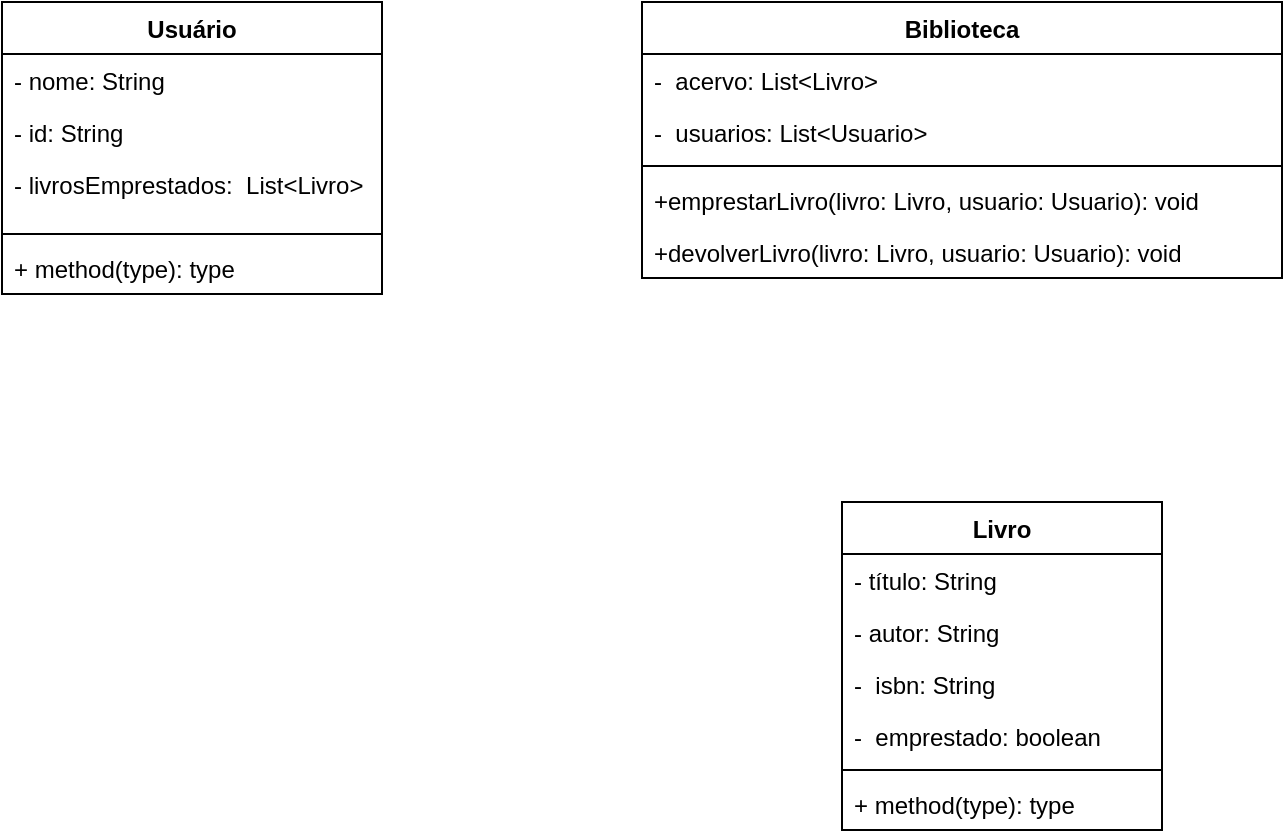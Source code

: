 <mxfile version="24.8.4">
  <diagram name="Página-1" id="n8Flo0ikg66bdeNkV_LK">
    <mxGraphModel dx="1120" dy="468" grid="1" gridSize="10" guides="1" tooltips="1" connect="1" arrows="1" fold="1" page="1" pageScale="1" pageWidth="827" pageHeight="1169" math="0" shadow="0">
      <root>
        <mxCell id="0" />
        <mxCell id="1" parent="0" />
        <mxCell id="sDfjMZh91iT9VGCm_p-g-1" value="&lt;font style=&quot;vertical-align: inherit;&quot;&gt;&lt;font style=&quot;vertical-align: inherit;&quot;&gt;&lt;font style=&quot;vertical-align: inherit;&quot;&gt;&lt;font style=&quot;vertical-align: inherit;&quot;&gt;Usuário&lt;/font&gt;&lt;/font&gt;&lt;/font&gt;&lt;/font&gt;" style="swimlane;fontStyle=1;align=center;verticalAlign=top;childLayout=stackLayout;horizontal=1;startSize=26;horizontalStack=0;resizeParent=1;resizeParentMax=0;resizeLast=0;collapsible=1;marginBottom=0;whiteSpace=wrap;html=1;" vertex="1" parent="1">
          <mxGeometry x="160" y="80" width="190" height="146" as="geometry" />
        </mxCell>
        <mxCell id="sDfjMZh91iT9VGCm_p-g-2" value="&lt;font style=&quot;vertical-align: inherit;&quot;&gt;&lt;font style=&quot;vertical-align: inherit;&quot;&gt;&lt;font style=&quot;vertical-align: inherit;&quot;&gt;&lt;font style=&quot;vertical-align: inherit;&quot;&gt;- nome: String&lt;/font&gt;&lt;/font&gt;&lt;/font&gt;&lt;/font&gt;" style="text;strokeColor=none;fillColor=none;align=left;verticalAlign=top;spacingLeft=4;spacingRight=4;overflow=hidden;rotatable=0;points=[[0,0.5],[1,0.5]];portConstraint=eastwest;whiteSpace=wrap;html=1;" vertex="1" parent="sDfjMZh91iT9VGCm_p-g-1">
          <mxGeometry y="26" width="190" height="26" as="geometry" />
        </mxCell>
        <mxCell id="sDfjMZh91iT9VGCm_p-g-4" value="&lt;font style=&quot;vertical-align: inherit;&quot;&gt;&lt;font style=&quot;vertical-align: inherit;&quot;&gt;&lt;font style=&quot;vertical-align: inherit;&quot;&gt;&lt;font style=&quot;vertical-align: inherit;&quot;&gt;&lt;font style=&quot;vertical-align: inherit;&quot;&gt;&lt;font style=&quot;vertical-align: inherit;&quot;&gt;- id: String&lt;/font&gt;&lt;/font&gt;&lt;/font&gt;&lt;/font&gt;&lt;/font&gt;&lt;/font&gt;" style="text;strokeColor=none;fillColor=none;align=left;verticalAlign=top;spacingLeft=4;spacingRight=4;overflow=hidden;rotatable=0;points=[[0,0.5],[1,0.5]];portConstraint=eastwest;whiteSpace=wrap;html=1;" vertex="1" parent="sDfjMZh91iT9VGCm_p-g-1">
          <mxGeometry y="52" width="190" height="26" as="geometry" />
        </mxCell>
        <mxCell id="sDfjMZh91iT9VGCm_p-g-5" value="&lt;font style=&quot;vertical-align: inherit;&quot;&gt;&lt;font style=&quot;vertical-align: inherit;&quot;&gt;- livrosEmprestados:&amp;nbsp; List&amp;lt;Livro&amp;gt;&lt;/font&gt;&lt;/font&gt;" style="text;strokeColor=none;fillColor=none;align=left;verticalAlign=top;spacingLeft=4;spacingRight=4;overflow=hidden;rotatable=0;points=[[0,0.5],[1,0.5]];portConstraint=eastwest;whiteSpace=wrap;html=1;" vertex="1" parent="sDfjMZh91iT9VGCm_p-g-1">
          <mxGeometry y="78" width="190" height="34" as="geometry" />
        </mxCell>
        <mxCell id="sDfjMZh91iT9VGCm_p-g-3" value="" style="line;strokeWidth=1;fillColor=none;align=left;verticalAlign=middle;spacingTop=-1;spacingLeft=3;spacingRight=3;rotatable=0;labelPosition=right;points=[];portConstraint=eastwest;strokeColor=inherit;" vertex="1" parent="sDfjMZh91iT9VGCm_p-g-1">
          <mxGeometry y="112" width="190" height="8" as="geometry" />
        </mxCell>
        <mxCell id="sDfjMZh91iT9VGCm_p-g-6" value="&lt;font style=&quot;vertical-align: inherit;&quot;&gt;&lt;font style=&quot;vertical-align: inherit;&quot;&gt;+ method(type): type&lt;/font&gt;&lt;/font&gt;" style="text;strokeColor=none;fillColor=none;align=left;verticalAlign=top;spacingLeft=4;spacingRight=4;overflow=hidden;rotatable=0;points=[[0,0.5],[1,0.5]];portConstraint=eastwest;whiteSpace=wrap;html=1;" vertex="1" parent="sDfjMZh91iT9VGCm_p-g-1">
          <mxGeometry y="120" width="190" height="26" as="geometry" />
        </mxCell>
        <mxCell id="sDfjMZh91iT9VGCm_p-g-7" value="&lt;font style=&quot;vertical-align: inherit;&quot;&gt;&lt;font style=&quot;vertical-align: inherit;&quot;&gt;Biblioteca&lt;/font&gt;&lt;/font&gt;" style="swimlane;fontStyle=1;align=center;verticalAlign=top;childLayout=stackLayout;horizontal=1;startSize=26;horizontalStack=0;resizeParent=1;resizeParentMax=0;resizeLast=0;collapsible=1;marginBottom=0;whiteSpace=wrap;html=1;" vertex="1" parent="1">
          <mxGeometry x="480" y="80" width="320" height="138" as="geometry" />
        </mxCell>
        <mxCell id="sDfjMZh91iT9VGCm_p-g-8" value="&lt;font style=&quot;vertical-align: inherit;&quot;&gt;&lt;font style=&quot;vertical-align: inherit;&quot;&gt;-&amp;nbsp; acervo: List&amp;lt;Livro&amp;gt;&lt;/font&gt;&lt;/font&gt;" style="text;strokeColor=none;fillColor=none;align=left;verticalAlign=top;spacingLeft=4;spacingRight=4;overflow=hidden;rotatable=0;points=[[0,0.5],[1,0.5]];portConstraint=eastwest;whiteSpace=wrap;html=1;" vertex="1" parent="sDfjMZh91iT9VGCm_p-g-7">
          <mxGeometry y="26" width="320" height="26" as="geometry" />
        </mxCell>
        <mxCell id="sDfjMZh91iT9VGCm_p-g-11" value="&lt;font style=&quot;vertical-align: inherit;&quot;&gt;&lt;font style=&quot;vertical-align: inherit;&quot;&gt;-&amp;nbsp; usuarios: List&amp;lt;Usuario&amp;gt;&lt;/font&gt;&lt;/font&gt;" style="text;strokeColor=none;fillColor=none;align=left;verticalAlign=top;spacingLeft=4;spacingRight=4;overflow=hidden;rotatable=0;points=[[0,0.5],[1,0.5]];portConstraint=eastwest;whiteSpace=wrap;html=1;" vertex="1" parent="sDfjMZh91iT9VGCm_p-g-7">
          <mxGeometry y="52" width="320" height="26" as="geometry" />
        </mxCell>
        <mxCell id="sDfjMZh91iT9VGCm_p-g-9" value="" style="line;strokeWidth=1;fillColor=none;align=left;verticalAlign=middle;spacingTop=-1;spacingLeft=3;spacingRight=3;rotatable=0;labelPosition=right;points=[];portConstraint=eastwest;strokeColor=inherit;" vertex="1" parent="sDfjMZh91iT9VGCm_p-g-7">
          <mxGeometry y="78" width="320" height="8" as="geometry" />
        </mxCell>
        <mxCell id="sDfjMZh91iT9VGCm_p-g-10" value="&lt;font style=&quot;vertical-align: inherit;&quot;&gt;&lt;font style=&quot;vertical-align: inherit;&quot;&gt;+emprestarLivro(livro: Livro, usuario: Usuario): void&lt;/font&gt;&lt;/font&gt;" style="text;strokeColor=none;fillColor=none;align=left;verticalAlign=top;spacingLeft=4;spacingRight=4;overflow=hidden;rotatable=0;points=[[0,0.5],[1,0.5]];portConstraint=eastwest;whiteSpace=wrap;html=1;" vertex="1" parent="sDfjMZh91iT9VGCm_p-g-7">
          <mxGeometry y="86" width="320" height="26" as="geometry" />
        </mxCell>
        <mxCell id="sDfjMZh91iT9VGCm_p-g-12" value="&lt;font style=&quot;vertical-align: inherit;&quot;&gt;&lt;font style=&quot;vertical-align: inherit;&quot;&gt;+devolverLivro(livro: Livro, usuario: Usuario): void&lt;/font&gt;&lt;/font&gt;" style="text;strokeColor=none;fillColor=none;align=left;verticalAlign=top;spacingLeft=4;spacingRight=4;overflow=hidden;rotatable=0;points=[[0,0.5],[1,0.5]];portConstraint=eastwest;whiteSpace=wrap;html=1;" vertex="1" parent="sDfjMZh91iT9VGCm_p-g-7">
          <mxGeometry y="112" width="320" height="26" as="geometry" />
        </mxCell>
        <mxCell id="sDfjMZh91iT9VGCm_p-g-17" value="&lt;font style=&quot;vertical-align: inherit;&quot;&gt;&lt;font style=&quot;vertical-align: inherit;&quot;&gt;Livro&lt;/font&gt;&lt;/font&gt;" style="swimlane;fontStyle=1;align=center;verticalAlign=top;childLayout=stackLayout;horizontal=1;startSize=26;horizontalStack=0;resizeParent=1;resizeParentMax=0;resizeLast=0;collapsible=1;marginBottom=0;whiteSpace=wrap;html=1;" vertex="1" parent="1">
          <mxGeometry x="580" y="330" width="160" height="164" as="geometry" />
        </mxCell>
        <mxCell id="sDfjMZh91iT9VGCm_p-g-14" value="&lt;font style=&quot;vertical-align: inherit;&quot;&gt;&lt;font style=&quot;vertical-align: inherit;&quot;&gt;&lt;font style=&quot;vertical-align: inherit;&quot;&gt;&lt;font style=&quot;vertical-align: inherit;&quot;&gt;- título: String&lt;/font&gt;&lt;/font&gt;&lt;/font&gt;&lt;/font&gt;" style="text;strokeColor=none;fillColor=none;align=left;verticalAlign=top;spacingLeft=4;spacingRight=4;overflow=hidden;rotatable=0;points=[[0,0.5],[1,0.5]];portConstraint=eastwest;whiteSpace=wrap;html=1;" vertex="1" parent="sDfjMZh91iT9VGCm_p-g-17">
          <mxGeometry y="26" width="160" height="26" as="geometry" />
        </mxCell>
        <mxCell id="sDfjMZh91iT9VGCm_p-g-18" value="&lt;font style=&quot;vertical-align: inherit;&quot;&gt;&lt;font style=&quot;vertical-align: inherit;&quot;&gt;- autor: String&lt;/font&gt;&lt;/font&gt;" style="text;strokeColor=none;fillColor=none;align=left;verticalAlign=top;spacingLeft=4;spacingRight=4;overflow=hidden;rotatable=0;points=[[0,0.5],[1,0.5]];portConstraint=eastwest;whiteSpace=wrap;html=1;" vertex="1" parent="sDfjMZh91iT9VGCm_p-g-17">
          <mxGeometry y="52" width="160" height="26" as="geometry" />
        </mxCell>
        <mxCell id="sDfjMZh91iT9VGCm_p-g-21" value="&lt;font style=&quot;vertical-align: inherit;&quot;&gt;&lt;font style=&quot;vertical-align: inherit;&quot;&gt;-&amp;nbsp; isbn: String&lt;/font&gt;&lt;/font&gt;" style="text;strokeColor=none;fillColor=none;align=left;verticalAlign=top;spacingLeft=4;spacingRight=4;overflow=hidden;rotatable=0;points=[[0,0.5],[1,0.5]];portConstraint=eastwest;whiteSpace=wrap;html=1;" vertex="1" parent="sDfjMZh91iT9VGCm_p-g-17">
          <mxGeometry y="78" width="160" height="26" as="geometry" />
        </mxCell>
        <mxCell id="sDfjMZh91iT9VGCm_p-g-22" value="&lt;font style=&quot;vertical-align: inherit;&quot;&gt;&lt;font style=&quot;vertical-align: inherit;&quot;&gt;-&amp;nbsp; emprestado: boolean&lt;/font&gt;&lt;/font&gt;" style="text;strokeColor=none;fillColor=none;align=left;verticalAlign=top;spacingLeft=4;spacingRight=4;overflow=hidden;rotatable=0;points=[[0,0.5],[1,0.5]];portConstraint=eastwest;whiteSpace=wrap;html=1;" vertex="1" parent="sDfjMZh91iT9VGCm_p-g-17">
          <mxGeometry y="104" width="160" height="26" as="geometry" />
        </mxCell>
        <mxCell id="sDfjMZh91iT9VGCm_p-g-19" value="" style="line;strokeWidth=1;fillColor=none;align=left;verticalAlign=middle;spacingTop=-1;spacingLeft=3;spacingRight=3;rotatable=0;labelPosition=right;points=[];portConstraint=eastwest;strokeColor=inherit;" vertex="1" parent="sDfjMZh91iT9VGCm_p-g-17">
          <mxGeometry y="130" width="160" height="8" as="geometry" />
        </mxCell>
        <mxCell id="sDfjMZh91iT9VGCm_p-g-20" value="+ method(type): type" style="text;strokeColor=none;fillColor=none;align=left;verticalAlign=top;spacingLeft=4;spacingRight=4;overflow=hidden;rotatable=0;points=[[0,0.5],[1,0.5]];portConstraint=eastwest;whiteSpace=wrap;html=1;" vertex="1" parent="sDfjMZh91iT9VGCm_p-g-17">
          <mxGeometry y="138" width="160" height="26" as="geometry" />
        </mxCell>
      </root>
    </mxGraphModel>
  </diagram>
</mxfile>
